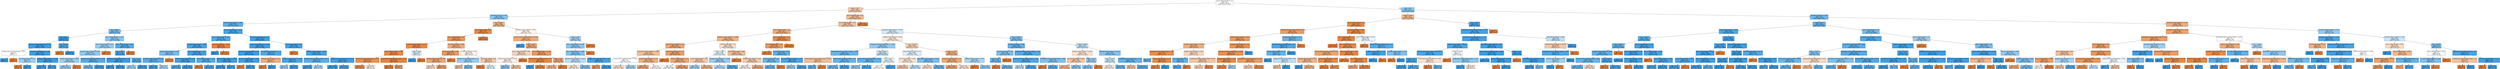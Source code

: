 digraph Tree {
node [shape=box, style="filled", color="black"] ;
0 [label="due_vs_submission_date <= 1.0\ngini = 0.5\nsamples = 294546\nvalue = [147273, 147273]", fillcolor="#e5813900"] ;
1 [label="weight <= 1.001\ngini = 0.464\nsamples = 180430\nvalue = [114285, 66145]", fillcolor="#e581396b"] ;
0 -> 1 [labeldistance=2.5, labelangle=45, headlabel="True"] ;
2 [label="assessment_type_TMA <= 0.007\ngini = 0.404\nsamples = 26073\nvalue = [7324, 18749]", fillcolor="#399de59b"] ;
1 -> 2 ;
3 [label="forumng_clicks_by_interval <= 4.998\ngini = 0.256\nsamples = 20077\nvalue = [3024, 17053]", fillcolor="#399de5d2"] ;
2 -> 3 ;
4 [label="date <= 89.069\ngini = 0.363\nsamples = 10435\nvalue = [2485, 7950]", fillcolor="#399de5af"] ;
3 -> 4 ;
5 [label="date <= 82.28\ngini = 0.026\nsamples = 1977\nvalue = [26, 1951]", fillcolor="#399de5fc"] ;
4 -> 5 ;
6 [label="glossary_clicks_by_interval_change <= -9.5\ngini = 0.012\nsamples = 1826\nvalue = [11, 1815]", fillcolor="#399de5fd"] ;
5 -> 6 ;
7 [label="subpage_clicks_by_interval_change <= -70.5\ngini = 0.5\nsamples = 2\nvalue = [1, 1]", fillcolor="#e5813900"] ;
6 -> 7 ;
8 [label="gini = 0.0\nsamples = 1\nvalue = [0, 1]", fillcolor="#399de5ff"] ;
7 -> 8 ;
9 [label="gini = 0.0\nsamples = 1\nvalue = [1, 0]", fillcolor="#e58139ff"] ;
7 -> 9 ;
10 [label="url_clicks_by_interval_change <= -20.0\ngini = 0.011\nsamples = 1824\nvalue = [10, 1814]", fillcolor="#399de5fe"] ;
6 -> 10 ;
11 [label="quiz_clicks_by_interval <= 19.5\ngini = 0.444\nsamples = 3\nvalue = [1, 2]", fillcolor="#399de57f"] ;
10 -> 11 ;
12 [label="gini = 0.0\nsamples = 1\nvalue = [1, 0]", fillcolor="#e58139ff"] ;
11 -> 12 ;
13 [label="gini = 0.0\nsamples = 2\nvalue = [0, 2]", fillcolor="#399de5ff"] ;
11 -> 13 ;
14 [label="homepage_clicks_by_interval <= 13.095\ngini = 0.01\nsamples = 1821\nvalue = [9, 1812]", fillcolor="#399de5fe"] ;
10 -> 14 ;
15 [label="gini = 0.005\nsamples = 1717\nvalue = [4, 1713]", fillcolor="#399de5fe"] ;
14 -> 15 ;
16 [label="gini = 0.092\nsamples = 104\nvalue = [5, 99]", fillcolor="#399de5f2"] ;
14 -> 16 ;
17 [label="date <= 88.929\ngini = 0.179\nsamples = 151\nvalue = [15, 136]", fillcolor="#399de5e3"] ;
5 -> 17 ;
18 [label="gini = 0.0\nsamples = 15\nvalue = [15, 0]", fillcolor="#e58139ff"] ;
17 -> 18 ;
19 [label="gini = 0.0\nsamples = 136\nvalue = [0, 136]", fillcolor="#399de5ff"] ;
17 -> 19 ;
20 [label="due_vs_submission_date <= -0.003\ngini = 0.412\nsamples = 8458\nvalue = [2459, 5999]", fillcolor="#399de596"] ;
4 -> 20 ;
21 [label="due_vs_submission_date <= -0.997\ngini = 0.433\nsamples = 7329\nvalue = [2328, 5001]", fillcolor="#399de588"] ;
20 -> 21 ;
22 [label="oucontent_clicks_by_interval <= 3.951\ngini = 0.423\nsamples = 7188\nvalue = [2187, 5001]", fillcolor="#399de58f"] ;
21 -> 22 ;
23 [label="forumng_clicks_by_interval <= 4.013\ngini = 0.441\nsamples = 6323\nvalue = [2080, 4243]", fillcolor="#399de582"] ;
22 -> 23 ;
24 [label="gini = 0.437\nsamples = 6262\nvalue = [2019, 4243]", fillcolor="#399de586"] ;
23 -> 24 ;
25 [label="gini = 0.0\nsamples = 61\nvalue = [61, 0]", fillcolor="#e58139ff"] ;
23 -> 25 ;
26 [label="homepage_clicks_by_interval_change <= 9.999\ngini = 0.217\nsamples = 865\nvalue = [107, 758]", fillcolor="#399de5db"] ;
22 -> 26 ;
27 [label="gini = 0.343\nsamples = 442\nvalue = [97, 345]", fillcolor="#399de5b7"] ;
26 -> 27 ;
28 [label="gini = 0.046\nsamples = 423\nvalue = [10, 413]", fillcolor="#399de5f9"] ;
26 -> 28 ;
29 [label="gini = 0.0\nsamples = 141\nvalue = [141, 0]", fillcolor="#e58139ff"] ;
21 -> 29 ;
30 [label="due_vs_submission_date <= 0.012\ngini = 0.205\nsamples = 1129\nvalue = [131, 998]", fillcolor="#399de5de"] ;
20 -> 30 ;
31 [label="date <= 228.0\ngini = 0.159\nsamples = 1093\nvalue = [95, 998]", fillcolor="#399de5e7"] ;
30 -> 31 ;
32 [label="homepage_clicks_by_interval_change <= -1.0\ngini = 0.01\nsamples = 410\nvalue = [2, 408]", fillcolor="#399de5fe"] ;
31 -> 32 ;
33 [label="gini = 0.0\nsamples = 29\nvalue = [0, 29]", fillcolor="#399de5ff"] ;
32 -> 33 ;
34 [label="gini = 0.01\nsamples = 381\nvalue = [2, 379]", fillcolor="#399de5fe"] ;
32 -> 34 ;
35 [label="date <= 232.5\ngini = 0.235\nsamples = 683\nvalue = [93, 590]", fillcolor="#399de5d7"] ;
31 -> 35 ;
36 [label="gini = 0.45\nsamples = 234\nvalue = [80, 154]", fillcolor="#399de57b"] ;
35 -> 36 ;
37 [label="gini = 0.056\nsamples = 449\nvalue = [13, 436]", fillcolor="#399de5f7"] ;
35 -> 37 ;
38 [label="gini = 0.0\nsamples = 36\nvalue = [36, 0]", fillcolor="#e58139ff"] ;
30 -> 38 ;
39 [label="due_vs_submission_date <= -2.004\ngini = 0.106\nsamples = 9642\nvalue = [539, 9103]", fillcolor="#399de5f0"] ;
3 -> 39 ;
40 [label="due_vs_submission_date <= -4.997\ngini = 0.186\nsamples = 3675\nvalue = [381, 3294]", fillcolor="#399de5e2"] ;
39 -> 40 ;
41 [label="forumng_clicks_by_interval <= 6.994\ngini = 0.108\nsamples = 3491\nvalue = [199, 3292]", fillcolor="#399de5f0"] ;
40 -> 41 ;
42 [label="forumng_clicks_by_interval <= 6.043\ngini = 0.358\nsamples = 227\nvalue = [53, 174]", fillcolor="#399de5b1"] ;
41 -> 42 ;
43 [label="url_clicks_by_interval_change <= 0.358\ngini = 0.233\nsamples = 201\nvalue = [27, 174]", fillcolor="#399de5d7"] ;
42 -> 43 ;
44 [label="gini = 0.03\nsamples = 130\nvalue = [2, 128]", fillcolor="#399de5fb"] ;
43 -> 44 ;
45 [label="gini = 0.456\nsamples = 71\nvalue = [25, 46]", fillcolor="#399de574"] ;
43 -> 45 ;
46 [label="gini = 0.0\nsamples = 26\nvalue = [26, 0]", fillcolor="#e58139ff"] ;
42 -> 46 ;
47 [label="due_vs_submission_date <= -5.979\ngini = 0.085\nsamples = 3264\nvalue = [146, 3118]", fillcolor="#399de5f3"] ;
41 -> 47 ;
48 [label="forumng_clicks_by_interval <= 12.936\ngini = 0.054\nsamples = 2633\nvalue = [73, 2560]", fillcolor="#399de5f8"] ;
47 -> 48 ;
49 [label="gini = 0.191\nsamples = 393\nvalue = [42, 351]", fillcolor="#399de5e0"] ;
48 -> 49 ;
50 [label="gini = 0.027\nsamples = 2240\nvalue = [31, 2209]", fillcolor="#399de5fb"] ;
48 -> 50 ;
51 [label="due_vs_submission_date <= -5.024\ngini = 0.205\nsamples = 631\nvalue = [73, 558]", fillcolor="#399de5de"] ;
47 -> 51 ;
52 [label="gini = 0.0\nsamples = 34\nvalue = [34, 0]", fillcolor="#e58139ff"] ;
51 -> 52 ;
53 [label="gini = 0.122\nsamples = 597\nvalue = [39, 558]", fillcolor="#399de5ed"] ;
51 -> 53 ;
54 [label="quiz_clicks_by_interval <= 11.005\ngini = 0.022\nsamples = 184\nvalue = [182, 2]", fillcolor="#e58139fc"] ;
40 -> 54 ;
55 [label="gini = 0.0\nsamples = 2\nvalue = [0, 2]", fillcolor="#399de5ff"] ;
54 -> 55 ;
56 [label="gini = 0.0\nsamples = 182\nvalue = [182, 0]", fillcolor="#e58139ff"] ;
54 -> 56 ;
57 [label="url_clicks_by_interval_change <= 1.0\ngini = 0.052\nsamples = 5967\nvalue = [158, 5809]", fillcolor="#399de5f8"] ;
39 -> 57 ;
58 [label="resource_clicks_by_interval <= 15.158\ngini = 0.016\nsamples = 3445\nvalue = [27, 3418]", fillcolor="#399de5fd"] ;
57 -> 58 ;
59 [label="url_clicks_by_interval_change <= 0.019\ngini = 0.011\nsamples = 3354\nvalue = [18, 3336]", fillcolor="#399de5fe"] ;
58 -> 59 ;
60 [label="resource_clicks_by_interval <= 12.028\ngini = 0.003\nsamples = 2572\nvalue = [4, 2568]", fillcolor="#399de5ff"] ;
59 -> 60 ;
61 [label="gini = 0.002\nsamples = 2545\nvalue = [3, 2542]", fillcolor="#399de5ff"] ;
60 -> 61 ;
62 [label="gini = 0.071\nsamples = 27\nvalue = [1, 26]", fillcolor="#399de5f5"] ;
60 -> 62 ;
63 [label="url_clicks_by_interval_change <= 0.991\ngini = 0.035\nsamples = 782\nvalue = [14, 768]", fillcolor="#399de5fa"] ;
59 -> 63 ;
64 [label="gini = 0.0\nsamples = 7\nvalue = [7, 0]", fillcolor="#e58139ff"] ;
63 -> 64 ;
65 [label="gini = 0.018\nsamples = 775\nvalue = [7, 768]", fillcolor="#399de5fd"] ;
63 -> 65 ;
66 [label="url_clicks_by_interval_change <= -11.5\ngini = 0.178\nsamples = 91\nvalue = [9, 82]", fillcolor="#399de5e3"] ;
58 -> 66 ;
67 [label="homepage_clicks_by_interval <= 71.5\ngini = 0.375\nsamples = 4\nvalue = [3, 1]", fillcolor="#e58139aa"] ;
66 -> 67 ;
68 [label="gini = 0.0\nsamples = 3\nvalue = [3, 0]", fillcolor="#e58139ff"] ;
67 -> 68 ;
69 [label="gini = 0.0\nsamples = 1\nvalue = [0, 1]", fillcolor="#399de5ff"] ;
67 -> 69 ;
70 [label="resource_clicks_by_interval <= 16.966\ngini = 0.128\nsamples = 87\nvalue = [6, 81]", fillcolor="#399de5ec"] ;
66 -> 70 ;
71 [label="gini = 0.43\nsamples = 16\nvalue = [5, 11]", fillcolor="#399de58b"] ;
70 -> 71 ;
72 [label="gini = 0.028\nsamples = 71\nvalue = [1, 70]", fillcolor="#399de5fb"] ;
70 -> 72 ;
73 [label="url_clicks_by_interval <= 1.993\ngini = 0.098\nsamples = 2522\nvalue = [131, 2391]", fillcolor="#399de5f1"] ;
57 -> 73 ;
74 [label="gini = 0.0\nsamples = 19\nvalue = [19, 0]", fillcolor="#e58139ff"] ;
73 -> 74 ;
75 [label="forumng_clicks_by_interval <= 13.649\ngini = 0.085\nsamples = 2503\nvalue = [112, 2391]", fillcolor="#399de5f3"] ;
73 -> 75 ;
76 [label="homepage_clicks_by_interval_change <= 32.011\ngini = 0.24\nsamples = 487\nvalue = [68, 419]", fillcolor="#399de5d6"] ;
75 -> 76 ;
77 [label="gini = 0.088\nsamples = 345\nvalue = [16, 329]", fillcolor="#399de5f3"] ;
76 -> 77 ;
78 [label="gini = 0.464\nsamples = 142\nvalue = [52, 90]", fillcolor="#399de56c"] ;
76 -> 78 ;
79 [label="forumng_clicks_by_interval_change <= 221.5\ngini = 0.043\nsamples = 2016\nvalue = [44, 1972]", fillcolor="#399de5f9"] ;
75 -> 79 ;
80 [label="gini = 0.017\nsamples = 1624\nvalue = [14, 1610]", fillcolor="#399de5fd"] ;
79 -> 80 ;
81 [label="gini = 0.141\nsamples = 392\nvalue = [30, 362]", fillcolor="#399de5ea"] ;
79 -> 81 ;
82 [label="date <= 60.893\ngini = 0.406\nsamples = 5996\nvalue = [4300, 1696]", fillcolor="#e581399a"] ;
2 -> 82 ;
83 [label="due_vs_submission_date <= 0.0\ngini = 0.109\nsamples = 2794\nvalue = [2633, 161]", fillcolor="#e58139ef"] ;
82 -> 83 ;
84 [label="due_vs_submission_date <= -0.0\ngini = 0.224\nsamples = 1254\nvalue = [1093, 161]", fillcolor="#e58139d9"] ;
83 -> 84 ;
85 [label="oucontent_clicks_by_interval <= 79.752\ngini = 0.118\nsamples = 811\nvalue = [760, 51]", fillcolor="#e58139ee"] ;
84 -> 85 ;
86 [label="due_vs_submission_date <= -2.986\ngini = 0.108\nsamples = 802\nvalue = [756, 46]", fillcolor="#e58139ef"] ;
85 -> 86 ;
87 [label="forumng_clicks_by_interval_change <= 2.977\ngini = 0.202\nsamples = 359\nvalue = [318, 41]", fillcolor="#e58139de"] ;
86 -> 87 ;
88 [label="gini = 0.147\nsamples = 326\nvalue = [300, 26]", fillcolor="#e58139e9"] ;
87 -> 88 ;
89 [label="gini = 0.496\nsamples = 33\nvalue = [18, 15]", fillcolor="#e581392a"] ;
87 -> 89 ;
90 [label="oucollaborate_clicks_by_interval_change <= 1.971\ngini = 0.022\nsamples = 443\nvalue = [438, 5]", fillcolor="#e58139fc"] ;
86 -> 90 ;
91 [label="gini = 0.018\nsamples = 437\nvalue = [433, 4]", fillcolor="#e58139fd"] ;
90 -> 91 ;
92 [label="gini = 0.278\nsamples = 6\nvalue = [5, 1]", fillcolor="#e58139cc"] ;
90 -> 92 ;
93 [label="weight <= 0.084\ngini = 0.494\nsamples = 9\nvalue = [4, 5]", fillcolor="#399de533"] ;
85 -> 93 ;
94 [label="gini = 0.0\nsamples = 5\nvalue = [0, 5]", fillcolor="#399de5ff"] ;
93 -> 94 ;
95 [label="gini = 0.0\nsamples = 4\nvalue = [4, 0]", fillcolor="#e58139ff"] ;
93 -> 95 ;
96 [label="url_clicks_by_interval <= 0.999\ngini = 0.373\nsamples = 443\nvalue = [333, 110]", fillcolor="#e58139ab"] ;
84 -> 96 ;
97 [label="url_clicks_by_interval <= 0.008\ngini = 0.277\nsamples = 325\nvalue = [271, 54]", fillcolor="#e58139cc"] ;
96 -> 97 ;
98 [label="resource_clicks_by_interval <= 1.02\ngini = 0.337\nsamples = 252\nvalue = [198, 54]", fillcolor="#e58139b9"] ;
97 -> 98 ;
99 [label="gini = 0.486\nsamples = 36\nvalue = [21, 15]", fillcolor="#e5813949"] ;
98 -> 99 ;
100 [label="gini = 0.296\nsamples = 216\nvalue = [177, 39]", fillcolor="#e58139c7"] ;
98 -> 100 ;
101 [label="gini = 0.0\nsamples = 73\nvalue = [73, 0]", fillcolor="#e58139ff"] ;
97 -> 101 ;
102 [label="url_clicks_by_interval <= 1.012\ngini = 0.499\nsamples = 118\nvalue = [62, 56]", fillcolor="#e5813919"] ;
96 -> 102 ;
103 [label="subpage_clicks_by_interval_change <= 2.5\ngini = 0.434\nsamples = 44\nvalue = [14, 30]", fillcolor="#399de588"] ;
102 -> 103 ;
104 [label="gini = 0.444\nsamples = 9\nvalue = [6, 3]", fillcolor="#e581397f"] ;
103 -> 104 ;
105 [label="gini = 0.353\nsamples = 35\nvalue = [8, 27]", fillcolor="#399de5b3"] ;
103 -> 105 ;
106 [label="url_clicks_by_interval <= 2.0\ngini = 0.456\nsamples = 74\nvalue = [48, 26]", fillcolor="#e5813975"] ;
102 -> 106 ;
107 [label="gini = 0.0\nsamples = 26\nvalue = [26, 0]", fillcolor="#e58139ff"] ;
106 -> 107 ;
108 [label="gini = 0.497\nsamples = 48\nvalue = [22, 26]", fillcolor="#399de527"] ;
106 -> 108 ;
109 [label="gini = 0.0\nsamples = 1540\nvalue = [1540, 0]", fillcolor="#e58139ff"] ;
83 -> 109 ;
110 [label="oucontent_clicks_by_interval <= 4.967\ngini = 0.499\nsamples = 3202\nvalue = [1667, 1535]", fillcolor="#e5813914"] ;
82 -> 110 ;
111 [label="resource_clicks_by_interval_change <= -10.739\ngini = 0.37\nsamples = 1357\nvalue = [1024, 333]", fillcolor="#e58139ac"] ;
110 -> 111 ;
112 [label="gini = 0.0\nsamples = 32\nvalue = [0, 32]", fillcolor="#399de5ff"] ;
111 -> 112 ;
113 [label="date <= 117.081\ngini = 0.351\nsamples = 1325\nvalue = [1024, 301]", fillcolor="#e58139b4"] ;
111 -> 113 ;
114 [label="due_vs_submission_date <= 0.009\ngini = 0.477\nsamples = 389\nvalue = [236, 153]", fillcolor="#e581395a"] ;
113 -> 114 ;
115 [label="subpage_clicks_by_interval <= 0.004\ngini = 0.498\nsamples = 326\nvalue = [173, 153]", fillcolor="#e581391d"] ;
114 -> 115 ;
116 [label="gini = 0.392\nsamples = 112\nvalue = [30, 82]", fillcolor="#399de5a2"] ;
115 -> 116 ;
117 [label="gini = 0.443\nsamples = 214\nvalue = [143, 71]", fillcolor="#e5813980"] ;
115 -> 117 ;
118 [label="gini = 0.0\nsamples = 63\nvalue = [63, 0]", fillcolor="#e58139ff"] ;
114 -> 118 ;
119 [label="due_vs_submission_date <= -22.025\ngini = 0.266\nsamples = 936\nvalue = [788, 148]", fillcolor="#e58139cf"] ;
113 -> 119 ;
120 [label="forumng_clicks_by_interval_change <= -39.5\ngini = 0.074\nsamples = 336\nvalue = [323, 13]", fillcolor="#e58139f5"] ;
119 -> 120 ;
121 [label="gini = 0.0\nsamples = 2\nvalue = [0, 2]", fillcolor="#399de5ff"] ;
120 -> 121 ;
122 [label="gini = 0.064\nsamples = 334\nvalue = [323, 11]", fillcolor="#e58139f6"] ;
120 -> 122 ;
123 [label="weight <= 0.001\ngini = 0.349\nsamples = 600\nvalue = [465, 135]", fillcolor="#e58139b5"] ;
119 -> 123 ;
124 [label="gini = 0.416\nsamples = 458\nvalue = [323, 135]", fillcolor="#e5813994"] ;
123 -> 124 ;
125 [label="gini = 0.0\nsamples = 142\nvalue = [142, 0]", fillcolor="#e58139ff"] ;
123 -> 125 ;
126 [label="weight <= 0.009\ngini = 0.454\nsamples = 1845\nvalue = [643, 1202]", fillcolor="#399de577"] ;
110 -> 126 ;
127 [label="due_vs_submission_date <= 0.009\ngini = 0.41\nsamples = 1687\nvalue = [485, 1202]", fillcolor="#399de598"] ;
126 -> 127 ;
128 [label="due_vs_submission_date <= -0.006\ngini = 0.387\nsamples = 1630\nvalue = [428, 1202]", fillcolor="#399de5a4"] ;
127 -> 128 ;
129 [label="oucontent_clicks_by_interval <= 23.915\ngini = 0.476\nsamples = 1019\nvalue = [399, 620]", fillcolor="#399de55b"] ;
128 -> 129 ;
130 [label="gini = 0.494\nsamples = 455\nvalue = [253, 202]", fillcolor="#e5813933"] ;
129 -> 130 ;
131 [label="gini = 0.384\nsamples = 564\nvalue = [146, 418]", fillcolor="#399de5a6"] ;
129 -> 131 ;
132 [label="subpage_clicks_by_interval_change <= -29.5\ngini = 0.09\nsamples = 611\nvalue = [29, 582]", fillcolor="#399de5f2"] ;
128 -> 132 ;
133 [label="gini = 0.26\nsamples = 13\nvalue = [11, 2]", fillcolor="#e58139d1"] ;
132 -> 133 ;
134 [label="gini = 0.058\nsamples = 598\nvalue = [18, 580]", fillcolor="#399de5f7"] ;
132 -> 134 ;
135 [label="gini = 0.0\nsamples = 57\nvalue = [57, 0]", fillcolor="#e58139ff"] ;
127 -> 135 ;
136 [label="gini = 0.0\nsamples = 158\nvalue = [158, 0]", fillcolor="#e58139ff"] ;
126 -> 136 ;
137 [label="due_vs_submission_date <= 0.0\ngini = 0.426\nsamples = 154357\nvalue = [106961, 47396]", fillcolor="#e581398e"] ;
1 -> 137 ;
138 [label="due_vs_submission_date <= -0.0\ngini = 0.448\nsamples = 140219\nvalue = [92823, 47396]", fillcolor="#e581397d"] ;
137 -> 138 ;
139 [label="due_vs_submission_date <= -2.0\ngini = 0.37\nsamples = 99708\nvalue = [75282, 24426]", fillcolor="#e58139ac"] ;
138 -> 139 ;
140 [label="homepage_clicks_by_interval <= 27.999\ngini = 0.405\nsamples = 81598\nvalue = [58549, 23049]", fillcolor="#e581399b"] ;
139 -> 140 ;
141 [label="resource_clicks_by_interval <= 0.0\ngini = 0.354\nsamples = 59112\nvalue = [45547, 13565]", fillcolor="#e58139b3"] ;
140 -> 141 ;
142 [label="quiz_clicks_by_interval_change <= -11.987\ngini = 0.44\nsamples = 18556\nvalue = [12484, 6072]", fillcolor="#e5813983"] ;
141 -> 142 ;
143 [label="resource_clicks_by_interval_change <= -0.005\ngini = 0.5\nsamples = 4471\nvalue = [2222, 2249]", fillcolor="#399de503"] ;
142 -> 143 ;
144 [label="gini = 0.492\nsamples = 3080\nvalue = [1732, 1348]", fillcolor="#e5813939"] ;
143 -> 144 ;
145 [label="gini = 0.456\nsamples = 1391\nvalue = [490, 901]", fillcolor="#399de574"] ;
143 -> 145 ;
146 [label="homepage_clicks_by_interval <= 9.0\ngini = 0.396\nsamples = 14085\nvalue = [10262, 3823]", fillcolor="#e58139a0"] ;
142 -> 146 ;
147 [label="gini = 0.335\nsamples = 11144\nvalue = [8769, 2375]", fillcolor="#e58139ba"] ;
146 -> 147 ;
148 [label="gini = 0.5\nsamples = 2941\nvalue = [1493, 1448]", fillcolor="#e5813908"] ;
146 -> 148 ;
149 [label="resource_clicks_by_interval <= 1.0\ngini = 0.301\nsamples = 40556\nvalue = [33063, 7493]", fillcolor="#e58139c5"] ;
141 -> 149 ;
150 [label="gini = 0.0\nsamples = 7721\nvalue = [7721, 0]", fillcolor="#e58139ff"] ;
149 -> 150 ;
151 [label="resource_clicks_by_interval <= 1.0\ngini = 0.352\nsamples = 32835\nvalue = [25342, 7493]", fillcolor="#e58139b4"] ;
149 -> 151 ;
152 [label="gini = 0.5\nsamples = 3304\nvalue = [1609, 1695]", fillcolor="#399de50d"] ;
151 -> 152 ;
153 [label="gini = 0.316\nsamples = 29531\nvalue = [23733, 5798]", fillcolor="#e58139c1"] ;
151 -> 153 ;
154 [label="assessment_type_TMA <= 0.0\ngini = 0.488\nsamples = 22486\nvalue = [13002, 9484]", fillcolor="#e5813945"] ;
140 -> 154 ;
155 [label="weight <= 2.995\ngini = 0.498\nsamples = 10931\nvalue = [5085, 5846]", fillcolor="#399de521"] ;
154 -> 155 ;
156 [label="due_vs_submission_date <= -3.0\ngini = 0.46\nsamples = 4941\nvalue = [3169, 1772]", fillcolor="#e5813970"] ;
155 -> 156 ;
157 [label="gini = 0.45\nsamples = 1038\nvalue = [355, 683]", fillcolor="#399de57a"] ;
156 -> 157 ;
158 [label="gini = 0.402\nsamples = 3903\nvalue = [2814, 1089]", fillcolor="#e581399c"] ;
156 -> 158 ;
159 [label="homepage_clicks_by_interval <= 75.945\ngini = 0.435\nsamples = 5990\nvalue = [1916, 4074]", fillcolor="#399de587"] ;
155 -> 159 ;
160 [label="gini = 0.47\nsamples = 4735\nvalue = [1785, 2950]", fillcolor="#399de565"] ;
159 -> 160 ;
161 [label="gini = 0.187\nsamples = 1255\nvalue = [131, 1124]", fillcolor="#399de5e1"] ;
159 -> 161 ;
162 [label="assessment_type_TMA <= 0.999\ngini = 0.431\nsamples = 11555\nvalue = [7917, 3638]", fillcolor="#e581398a"] ;
154 -> 162 ;
163 [label="gini = 0.0\nsamples = 1621\nvalue = [1621, 0]", fillcolor="#e58139ff"] ;
162 -> 163 ;
164 [label="ouwiki_clicks_by_interval <= 0.002\ngini = 0.464\nsamples = 9934\nvalue = [6296, 3638]", fillcolor="#e581396c"] ;
162 -> 164 ;
165 [label="gini = 0.497\nsamples = 5484\nvalue = [2940, 2544]", fillcolor="#e5813922"] ;
164 -> 165 ;
166 [label="gini = 0.371\nsamples = 4450\nvalue = [3356, 1094]", fillcolor="#e58139ac"] ;
164 -> 166 ;
167 [label="due_vs_submission_date <= -1.0\ngini = 0.141\nsamples = 18110\nvalue = [16733, 1377]", fillcolor="#e58139ea"] ;
139 -> 167 ;
168 [label="due_vs_submission_date <= -1.0\ngini = 0.268\nsamples = 8642\nvalue = [7265, 1377]", fillcolor="#e58139cf"] ;
167 -> 168 ;
169 [label="gini = 0.0\nsamples = 7012\nvalue = [7012, 0]", fillcolor="#e58139ff"] ;
168 -> 169 ;
170 [label="url_clicks_by_interval <= 1.839\ngini = 0.262\nsamples = 1630\nvalue = [253, 1377]", fillcolor="#399de5d0"] ;
168 -> 170 ;
171 [label="url_clicks_by_interval <= 1.012\ngini = 0.322\nsamples = 1065\nvalue = [215, 850]", fillcolor="#399de5be"] ;
170 -> 171 ;
172 [label="gini = 0.305\nsamples = 1046\nvalue = [196, 850]", fillcolor="#399de5c4"] ;
171 -> 172 ;
173 [label="gini = 0.0\nsamples = 19\nvalue = [19, 0]", fillcolor="#e58139ff"] ;
171 -> 173 ;
174 [label="quiz_clicks_by_interval_change <= -141.0\ngini = 0.125\nsamples = 565\nvalue = [38, 527]", fillcolor="#399de5ed"] ;
170 -> 174 ;
175 [label="gini = 0.422\nsamples = 33\nvalue = [10, 23]", fillcolor="#399de590"] ;
174 -> 175 ;
176 [label="gini = 0.1\nsamples = 532\nvalue = [28, 504]", fillcolor="#399de5f1"] ;
174 -> 176 ;
177 [label="gini = 0.0\nsamples = 9468\nvalue = [9468, 0]", fillcolor="#e58139ff"] ;
167 -> 177 ;
178 [label="homepage_clicks_by_interval <= 24.991\ngini = 0.491\nsamples = 40511\nvalue = [17541, 22970]", fillcolor="#399de53c"] ;
138 -> 178 ;
179 [label="subpage_clicks_by_interval <= 0.001\ngini = 0.496\nsamples = 25015\nvalue = [13650, 11365]", fillcolor="#e581392b"] ;
178 -> 179 ;
180 [label="homepage_clicks_by_interval_change <= -16.955\ngini = 0.43\nsamples = 5989\nvalue = [1876, 4113]", fillcolor="#399de58b"] ;
179 -> 180 ;
181 [label="sharedsubpage_clicks_by_interval_change <= -0.002\ngini = 0.3\nsamples = 2394\nvalue = [440, 1954]", fillcolor="#399de5c6"] ;
180 -> 181 ;
182 [label="sharedsubpage_clicks_by_interval_change <= -0.993\ngini = 0.431\nsamples = 35\nvalue = [24, 11]", fillcolor="#e581398a"] ;
181 -> 182 ;
183 [label="gini = 0.26\nsamples = 13\nvalue = [2, 11]", fillcolor="#399de5d1"] ;
182 -> 183 ;
184 [label="gini = 0.0\nsamples = 22\nvalue = [22, 0]", fillcolor="#e58139ff"] ;
182 -> 184 ;
185 [label="resource_clicks_by_interval_change <= -0.0\ngini = 0.29\nsamples = 2359\nvalue = [416, 1943]", fillcolor="#399de5c8"] ;
181 -> 185 ;
186 [label="gini = 0.327\nsamples = 1850\nvalue = [381, 1469]", fillcolor="#399de5bd"] ;
185 -> 186 ;
187 [label="gini = 0.128\nsamples = 509\nvalue = [35, 474]", fillcolor="#399de5ec"] ;
185 -> 187 ;
188 [label="date <= 89.168\ngini = 0.48\nsamples = 3595\nvalue = [1436, 2159]", fillcolor="#399de555"] ;
180 -> 188 ;
189 [label="resource_clicks_by_interval_change <= -0.017\ngini = 0.279\nsamples = 787\nvalue = [132, 655]", fillcolor="#399de5cc"] ;
188 -> 189 ;
190 [label="gini = 0.423\nsamples = 277\nvalue = [84, 193]", fillcolor="#399de590"] ;
189 -> 190 ;
191 [label="gini = 0.171\nsamples = 510\nvalue = [48, 462]", fillcolor="#399de5e5"] ;
189 -> 191 ;
192 [label="date <= 200.577\ngini = 0.497\nsamples = 2808\nvalue = [1304, 1504]", fillcolor="#399de522"] ;
188 -> 192 ;
193 [label="gini = 0.5\nsamples = 2571\nvalue = [1288, 1283]", fillcolor="#e5813901"] ;
192 -> 193 ;
194 [label="gini = 0.126\nsamples = 237\nvalue = [16, 221]", fillcolor="#399de5ed"] ;
192 -> 194 ;
195 [label="date <= 102.008\ngini = 0.472\nsamples = 19026\nvalue = [11774, 7252]", fillcolor="#e5813962"] ;
179 -> 195 ;
196 [label="forumng_clicks_by_interval <= 8.0\ngini = 0.496\nsamples = 7985\nvalue = [3631, 4354]", fillcolor="#399de52a"] ;
195 -> 196 ;
197 [label="url_clicks_by_interval <= 0.999\ngini = 0.491\nsamples = 5196\nvalue = [2937, 2259]", fillcolor="#e581393b"] ;
196 -> 197 ;
198 [label="gini = 0.447\nsamples = 3335\nvalue = [2209, 1126]", fillcolor="#e581397d"] ;
197 -> 198 ;
199 [label="gini = 0.476\nsamples = 1861\nvalue = [728, 1133]", fillcolor="#399de55b"] ;
197 -> 199 ;
200 [label="page_clicks_by_interval_change <= -0.015\ngini = 0.374\nsamples = 2789\nvalue = [694, 2095]", fillcolor="#399de5ab"] ;
196 -> 200 ;
201 [label="gini = 0.488\nsamples = 423\nvalue = [244, 179]", fillcolor="#e5813944"] ;
200 -> 201 ;
202 [label="gini = 0.308\nsamples = 2366\nvalue = [450, 1916]", fillcolor="#399de5c3"] ;
200 -> 202 ;
203 [label="weight <= 27.998\ngini = 0.387\nsamples = 11041\nvalue = [8143, 2898]", fillcolor="#e58139a4"] ;
195 -> 203 ;
204 [label="url_clicks_by_interval_change <= 1.0\ngini = 0.364\nsamples = 10406\nvalue = [7915, 2491]", fillcolor="#e58139af"] ;
203 -> 204 ;
205 [label="gini = 0.325\nsamples = 8857\nvalue = [7050, 1807]", fillcolor="#e58139be"] ;
204 -> 205 ;
206 [label="gini = 0.493\nsamples = 1549\nvalue = [865, 684]", fillcolor="#e5813935"] ;
204 -> 206 ;
207 [label="subpage_clicks_by_interval <= 0.974\ngini = 0.46\nsamples = 635\nvalue = [228, 407]", fillcolor="#399de570"] ;
203 -> 207 ;
208 [label="gini = 0.0\nsamples = 51\nvalue = [51, 0]", fillcolor="#e58139ff"] ;
207 -> 208 ;
209 [label="gini = 0.422\nsamples = 584\nvalue = [177, 407]", fillcolor="#399de590"] ;
207 -> 209 ;
210 [label="date <= 131.013\ngini = 0.376\nsamples = 15496\nvalue = [3891, 11605]", fillcolor="#399de5aa"] ;
178 -> 210 ;
211 [label="url_clicks_by_interval <= 1.996\ngini = 0.282\nsamples = 9979\nvalue = [1693, 8286]", fillcolor="#399de5cb"] ;
210 -> 211 ;
212 [label="url_clicks_by_interval <= 1.002\ngini = 0.386\nsamples = 3929\nvalue = [1027, 2902]", fillcolor="#399de5a5"] ;
211 -> 212 ;
213 [label="weight <= 4.991\ngini = 0.328\nsamples = 3660\nvalue = [758, 2902]", fillcolor="#399de5bc"] ;
212 -> 213 ;
214 [label="gini = 0.0\nsamples = 42\nvalue = [42, 0]", fillcolor="#e58139ff"] ;
213 -> 214 ;
215 [label="gini = 0.317\nsamples = 3618\nvalue = [716, 2902]", fillcolor="#399de5c0"] ;
213 -> 215 ;
216 [label="gini = 0.0\nsamples = 269\nvalue = [269, 0]", fillcolor="#e58139ff"] ;
212 -> 216 ;
217 [label="externalquiz_clicks_by_interval_change <= 0.011\ngini = 0.196\nsamples = 6050\nvalue = [666, 5384]", fillcolor="#399de5df"] ;
211 -> 217 ;
218 [label="htmlactivity_clicks_by_interval_change <= -0.044\ngini = 0.167\nsamples = 5418\nvalue = [498, 4920]", fillcolor="#399de5e5"] ;
217 -> 218 ;
219 [label="gini = 0.475\nsamples = 108\nvalue = [42, 66]", fillcolor="#399de55d"] ;
218 -> 219 ;
220 [label="gini = 0.157\nsamples = 5310\nvalue = [456, 4854]", fillcolor="#399de5e7"] ;
218 -> 220 ;
221 [label="externalquiz_clicks_by_interval_change <= 0.998\ngini = 0.39\nsamples = 632\nvalue = [168, 464]", fillcolor="#399de5a3"] ;
217 -> 221 ;
222 [label="gini = 0.0\nsamples = 86\nvalue = [86, 0]", fillcolor="#e58139ff"] ;
221 -> 222 ;
223 [label="gini = 0.255\nsamples = 546\nvalue = [82, 464]", fillcolor="#399de5d2"] ;
221 -> 223 ;
224 [label="weight <= 24.998\ngini = 0.479\nsamples = 5517\nvalue = [2198, 3319]", fillcolor="#399de556"] ;
210 -> 224 ;
225 [label="forumng_clicks_by_interval <= 54.984\ngini = 0.491\nsamples = 2393\nvalue = [1354, 1039]", fillcolor="#e581393b"] ;
224 -> 225 ;
226 [label="quiz_clicks_by_interval <= 5.934\ngini = 0.456\nsamples = 1791\nvalue = [1162, 629]", fillcolor="#e5813975"] ;
225 -> 226 ;
227 [label="gini = 0.417\nsamples = 1555\nvalue = [1095, 460]", fillcolor="#e5813994"] ;
226 -> 227 ;
228 [label="gini = 0.407\nsamples = 236\nvalue = [67, 169]", fillcolor="#399de59a"] ;
226 -> 228 ;
229 [label="weight <= 22.031\ngini = 0.434\nsamples = 602\nvalue = [192, 410]", fillcolor="#399de588"] ;
225 -> 229 ;
230 [label="gini = 0.391\nsamples = 559\nvalue = [149, 410]", fillcolor="#399de5a2"] ;
229 -> 230 ;
231 [label="gini = 0.0\nsamples = 43\nvalue = [43, 0]", fillcolor="#e58139ff"] ;
229 -> 231 ;
232 [label="homepage_clicks_by_interval <= 42.977\ngini = 0.394\nsamples = 3124\nvalue = [844, 2280]", fillcolor="#399de5a1"] ;
224 -> 232 ;
233 [label="weight <= 27.982\ngini = 0.486\nsamples = 1268\nvalue = [529, 739]", fillcolor="#399de548"] ;
232 -> 233 ;
234 [label="gini = 0.497\nsamples = 831\nvalue = [450, 381]", fillcolor="#e5813927"] ;
233 -> 234 ;
235 [label="gini = 0.296\nsamples = 437\nvalue = [79, 358]", fillcolor="#399de5c7"] ;
233 -> 235 ;
236 [label="dualpane_clicks_by_interval_change <= -0.01\ngini = 0.282\nsamples = 1856\nvalue = [315, 1541]", fillcolor="#399de5cb"] ;
232 -> 236 ;
237 [label="gini = 0.441\nsamples = 143\nvalue = [96, 47]", fillcolor="#e5813982"] ;
236 -> 237 ;
238 [label="gini = 0.223\nsamples = 1713\nvalue = [219, 1494]", fillcolor="#399de5da"] ;
236 -> 238 ;
239 [label="gini = 0.0\nsamples = 14138\nvalue = [14138, 0]", fillcolor="#e58139ff"] ;
137 -> 239 ;
240 [label="date <= 20.0\ngini = 0.411\nsamples = 114116\nvalue = [32988, 81128]", fillcolor="#399de597"] ;
0 -> 240 [labeldistance=2.5, labelangle=-45, headlabel="False"] ;
241 [label="weight <= 4.999\ngini = 0.42\nsamples = 18590\nvalue = [13023, 5567]", fillcolor="#e5813992"] ;
240 -> 241 ;
242 [label="due_vs_submission_date <= 1.0\ngini = 0.113\nsamples = 13477\nvalue = [12666, 811]", fillcolor="#e58139ef"] ;
241 -> 242 ;
243 [label="oucontent_clicks_by_interval_change <= 84.0\ngini = 0.294\nsamples = 1052\nvalue = [864, 188]", fillcolor="#e58139c8"] ;
242 -> 243 ;
244 [label="forumng_clicks_by_interval <= 0.001\ngini = 0.271\nsamples = 1025\nvalue = [859, 166]", fillcolor="#e58139ce"] ;
243 -> 244 ;
245 [label="oucontent_clicks_by_interval <= 0.983\ngini = 0.383\nsamples = 341\nvalue = [253, 88]", fillcolor="#e58139a6"] ;
244 -> 245 ;
246 [label="homepage_clicks_by_interval_change <= 0.02\ngini = 0.165\nsamples = 154\nvalue = [140, 14]", fillcolor="#e58139e6"] ;
245 -> 246 ;
247 [label="gini = 0.278\nsamples = 6\nvalue = [1, 5]", fillcolor="#399de5cc"] ;
246 -> 247 ;
248 [label="resource_clicks_by_interval <= 5.5\ngini = 0.114\nsamples = 148\nvalue = [139, 9]", fillcolor="#e58139ee"] ;
246 -> 248 ;
249 [label="gini = 0.103\nsamples = 147\nvalue = [139, 8]", fillcolor="#e58139f0"] ;
248 -> 249 ;
250 [label="gini = 0.0\nsamples = 1\nvalue = [0, 1]", fillcolor="#399de5ff"] ;
248 -> 250 ;
251 [label="subpage_clicks_by_interval <= 1.064\ngini = 0.478\nsamples = 187\nvalue = [113, 74]", fillcolor="#e5813958"] ;
245 -> 251 ;
252 [label="url_clicks_by_interval <= 2.0\ngini = 0.278\nsamples = 18\nvalue = [3, 15]", fillcolor="#399de5cc"] ;
251 -> 252 ;
253 [label="gini = 0.208\nsamples = 17\nvalue = [2, 15]", fillcolor="#399de5dd"] ;
252 -> 253 ;
254 [label="gini = 0.0\nsamples = 1\nvalue = [1, 0]", fillcolor="#e58139ff"] ;
252 -> 254 ;
255 [label="oucollaborate_clicks_by_interval_change <= 0.052\ngini = 0.454\nsamples = 169\nvalue = [110, 59]", fillcolor="#e5813976"] ;
251 -> 255 ;
256 [label="gini = 0.481\nsamples = 142\nvalue = [85, 57]", fillcolor="#e5813954"] ;
255 -> 256 ;
257 [label="gini = 0.137\nsamples = 27\nvalue = [25, 2]", fillcolor="#e58139eb"] ;
255 -> 257 ;
258 [label="homepage_clicks_by_interval <= 75.0\ngini = 0.202\nsamples = 684\nvalue = [606, 78]", fillcolor="#e58139de"] ;
244 -> 258 ;
259 [label="oucontent_clicks_by_interval_change <= 26.967\ngini = 0.194\nsamples = 680\nvalue = [606, 74]", fillcolor="#e58139e0"] ;
258 -> 259 ;
260 [label="subpage_clicks_by_interval <= 14.0\ngini = 0.122\nsamples = 384\nvalue = [359, 25]", fillcolor="#e58139ed"] ;
259 -> 260 ;
261 [label="gini = 0.113\nsamples = 381\nvalue = [358, 23]", fillcolor="#e58139ef"] ;
260 -> 261 ;
262 [label="gini = 0.444\nsamples = 3\nvalue = [1, 2]", fillcolor="#399de57f"] ;
260 -> 262 ;
263 [label="homepage_clicks_by_interval_change <= 24.001\ngini = 0.276\nsamples = 296\nvalue = [247, 49]", fillcolor="#e58139cc"] ;
259 -> 263 ;
264 [label="gini = 0.476\nsamples = 64\nvalue = [39, 25]", fillcolor="#e581395c"] ;
263 -> 264 ;
265 [label="gini = 0.185\nsamples = 232\nvalue = [208, 24]", fillcolor="#e58139e2"] ;
263 -> 265 ;
266 [label="gini = 0.0\nsamples = 4\nvalue = [0, 4]", fillcolor="#399de5ff"] ;
258 -> 266 ;
267 [label="forumng_clicks_by_interval <= 55.37\ngini = 0.302\nsamples = 27\nvalue = [5, 22]", fillcolor="#399de5c5"] ;
243 -> 267 ;
268 [label="homepage_clicks_by_interval_change <= 44.5\ngini = 0.153\nsamples = 24\nvalue = [2, 22]", fillcolor="#399de5e8"] ;
267 -> 268 ;
269 [label="subpage_clicks_by_interval <= 10.5\ngini = 0.278\nsamples = 12\nvalue = [2, 10]", fillcolor="#399de5cc"] ;
268 -> 269 ;
270 [label="gini = 0.0\nsamples = 7\nvalue = [0, 7]", fillcolor="#399de5ff"] ;
269 -> 270 ;
271 [label="subpage_clicks_by_interval_change <= 23.0\ngini = 0.48\nsamples = 5\nvalue = [2, 3]", fillcolor="#399de555"] ;
269 -> 271 ;
272 [label="gini = 0.444\nsamples = 3\nvalue = [2, 1]", fillcolor="#e581397f"] ;
271 -> 272 ;
273 [label="gini = 0.0\nsamples = 2\nvalue = [0, 2]", fillcolor="#399de5ff"] ;
271 -> 273 ;
274 [label="gini = 0.0\nsamples = 12\nvalue = [0, 12]", fillcolor="#399de5ff"] ;
268 -> 274 ;
275 [label="gini = 0.0\nsamples = 3\nvalue = [3, 0]", fillcolor="#e58139ff"] ;
267 -> 275 ;
276 [label="assessment_type_CMA <= 0.997\ngini = 0.095\nsamples = 12425\nvalue = [11802, 623]", fillcolor="#e58139f2"] ;
242 -> 276 ;
277 [label="due_vs_submission_date <= 2.0\ngini = 0.091\nsamples = 12363\nvalue = [11773, 590]", fillcolor="#e58139f2"] ;
276 -> 277 ;
278 [label="gini = 0.0\nsamples = 2308\nvalue = [2308, 0]", fillcolor="#e58139ff"] ;
277 -> 278 ;
279 [label="due_vs_submission_date <= 2.0\ngini = 0.11\nsamples = 10055\nvalue = [9465, 590]", fillcolor="#e58139ef"] ;
277 -> 279 ;
280 [label="glossary_clicks_by_interval_change <= 0.005\ngini = 0.335\nsamples = 653\nvalue = [514, 139]", fillcolor="#e58139ba"] ;
279 -> 280 ;
281 [label="homepage_clicks_by_interval <= 0.5\ngini = 0.406\nsamples = 442\nvalue = [317, 125]", fillcolor="#e581399a"] ;
280 -> 281 ;
282 [label="gini = 0.0\nsamples = 6\nvalue = [0, 6]", fillcolor="#399de5ff"] ;
281 -> 282 ;
283 [label="gini = 0.397\nsamples = 436\nvalue = [317, 119]", fillcolor="#e581399f"] ;
281 -> 283 ;
284 [label="glossary_clicks_by_interval <= 0.997\ngini = 0.124\nsamples = 211\nvalue = [197, 14]", fillcolor="#e58139ed"] ;
280 -> 284 ;
285 [label="gini = 0.0\nsamples = 110\nvalue = [110, 0]", fillcolor="#e58139ff"] ;
284 -> 285 ;
286 [label="gini = 0.239\nsamples = 101\nvalue = [87, 14]", fillcolor="#e58139d6"] ;
284 -> 286 ;
287 [label="due_vs_submission_date <= 2.999\ngini = 0.091\nsamples = 9402\nvalue = [8951, 451]", fillcolor="#e58139f2"] ;
279 -> 287 ;
288 [label="gini = 0.0\nsamples = 1875\nvalue = [1875, 0]", fillcolor="#e58139ff"] ;
287 -> 288 ;
289 [label="due_vs_submission_date <= 3.0\ngini = 0.113\nsamples = 7527\nvalue = [7076, 451]", fillcolor="#e58139ef"] ;
287 -> 289 ;
290 [label="gini = 0.366\nsamples = 307\nvalue = [233, 74]", fillcolor="#e58139ae"] ;
289 -> 290 ;
291 [label="gini = 0.099\nsamples = 7220\nvalue = [6843, 377]", fillcolor="#e58139f1"] ;
289 -> 291 ;
292 [label="due_vs_submission_date <= 18.725\ngini = 0.498\nsamples = 62\nvalue = [29, 33]", fillcolor="#399de51f"] ;
276 -> 292 ;
293 [label="gini = 0.0\nsamples = 25\nvalue = [25, 0]", fillcolor="#e58139ff"] ;
292 -> 293 ;
294 [label="homepage_clicks_by_interval_change <= 8.0\ngini = 0.193\nsamples = 37\nvalue = [4, 33]", fillcolor="#399de5e0"] ;
292 -> 294 ;
295 [label="oucontent_clicks_by_interval <= 16.5\ngini = 0.077\nsamples = 25\nvalue = [1, 24]", fillcolor="#399de5f4"] ;
294 -> 295 ;
296 [label="gini = 0.0\nsamples = 24\nvalue = [0, 24]", fillcolor="#399de5ff"] ;
295 -> 296 ;
297 [label="gini = 0.0\nsamples = 1\nvalue = [1, 0]", fillcolor="#e58139ff"] ;
295 -> 297 ;
298 [label="homepage_clicks_by_interval <= 12.0\ngini = 0.375\nsamples = 12\nvalue = [3, 9]", fillcolor="#399de5aa"] ;
294 -> 298 ;
299 [label="gini = 0.0\nsamples = 3\nvalue = [3, 0]", fillcolor="#e58139ff"] ;
298 -> 299 ;
300 [label="gini = 0.0\nsamples = 9\nvalue = [0, 9]", fillcolor="#399de5ff"] ;
298 -> 300 ;
301 [label="date <= 19.002\ngini = 0.13\nsamples = 5113\nvalue = [357, 4756]", fillcolor="#399de5ec"] ;
241 -> 301 ;
302 [label="oucollaborate_clicks_by_interval_change <= 10.285\ngini = 0.104\nsamples = 5034\nvalue = [278, 4756]", fillcolor="#399de5f0"] ;
301 -> 302 ;
303 [label="forumng_clicks_by_interval_change <= 77.628\ngini = 0.098\nsamples = 4984\nvalue = [258, 4726]", fillcolor="#399de5f1"] ;
302 -> 303 ;
304 [label="subpage_clicks_by_interval <= 81.478\ngini = 0.137\nsamples = 3165\nvalue = [235, 2930]", fillcolor="#399de5eb"] ;
303 -> 304 ;
305 [label="sharedsubpage_clicks_by_interval_change <= 0.0\ngini = 0.121\nsamples = 3095\nvalue = [201, 2894]", fillcolor="#399de5ed"] ;
304 -> 305 ;
306 [label="weight <= 5.002\ngini = 0.115\nsamples = 3072\nvalue = [188, 2884]", fillcolor="#399de5ee"] ;
305 -> 306 ;
307 [label="gini = 0.061\nsamples = 1800\nvalue = [57, 1743]", fillcolor="#399de5f7"] ;
306 -> 307 ;
308 [label="gini = 0.185\nsamples = 1272\nvalue = [131, 1141]", fillcolor="#399de5e2"] ;
306 -> 308 ;
309 [label="sharedsubpage_clicks_by_interval <= 0.882\ngini = 0.491\nsamples = 23\nvalue = [13, 10]", fillcolor="#e581393b"] ;
305 -> 309 ;
310 [label="gini = 0.0\nsamples = 11\nvalue = [11, 0]", fillcolor="#e58139ff"] ;
309 -> 310 ;
311 [label="gini = 0.278\nsamples = 12\nvalue = [2, 10]", fillcolor="#399de5cc"] ;
309 -> 311 ;
312 [label="weight <= 12.026\ngini = 0.5\nsamples = 70\nvalue = [34, 36]", fillcolor="#399de50e"] ;
304 -> 312 ;
313 [label="gini = 0.0\nsamples = 19\nvalue = [19, 0]", fillcolor="#e58139ff"] ;
312 -> 313 ;
314 [label="ouelluminate_clicks_by_interval_change <= 1.102\ngini = 0.415\nsamples = 51\nvalue = [15, 36]", fillcolor="#399de595"] ;
312 -> 314 ;
315 [label="gini = 0.074\nsamples = 26\nvalue = [1, 25]", fillcolor="#399de5f5"] ;
314 -> 315 ;
316 [label="gini = 0.493\nsamples = 25\nvalue = [14, 11]", fillcolor="#e5813937"] ;
314 -> 316 ;
317 [label="page_clicks_by_interval_change <= 1.407\ngini = 0.025\nsamples = 1819\nvalue = [23, 1796]", fillcolor="#399de5fc"] ;
303 -> 317 ;
318 [label="resource_clicks_by_interval_change <= 15.306\ngini = 0.002\nsamples = 1261\nvalue = [1, 1260]", fillcolor="#399de5ff"] ;
317 -> 318 ;
319 [label="gini = 0.0\nsamples = 1079\nvalue = [0, 1079]", fillcolor="#399de5ff"] ;
318 -> 319 ;
320 [label="resource_clicks_by_interval <= 15.806\ngini = 0.011\nsamples = 182\nvalue = [1, 181]", fillcolor="#399de5fe"] ;
318 -> 320 ;
321 [label="gini = 0.0\nsamples = 1\nvalue = [1, 0]", fillcolor="#e58139ff"] ;
320 -> 321 ;
322 [label="gini = 0.0\nsamples = 181\nvalue = [0, 181]", fillcolor="#399de5ff"] ;
320 -> 322 ;
323 [label="weight <= 11.92\ngini = 0.076\nsamples = 558\nvalue = [22, 536]", fillcolor="#399de5f5"] ;
317 -> 323 ;
324 [label="gini = 0.0\nsamples = 14\nvalue = [14, 0]", fillcolor="#e58139ff"] ;
323 -> 324 ;
325 [label="oucollaborate_clicks_by_interval <= 8.422\ngini = 0.029\nsamples = 544\nvalue = [8, 536]", fillcolor="#399de5fb"] ;
323 -> 325 ;
326 [label="gini = 0.022\nsamples = 536\nvalue = [6, 530]", fillcolor="#399de5fc"] ;
325 -> 326 ;
327 [label="gini = 0.375\nsamples = 8\nvalue = [2, 6]", fillcolor="#399de5aa"] ;
325 -> 327 ;
328 [label="quiz_clicks_by_interval <= 15.694\ngini = 0.48\nsamples = 50\nvalue = [20, 30]", fillcolor="#399de555"] ;
302 -> 328 ;
329 [label="oucontent_clicks_by_interval <= 125.095\ngini = 0.458\nsamples = 31\nvalue = [20, 11]", fillcolor="#e5813973"] ;
328 -> 329 ;
330 [label="oucollaborate_clicks_by_interval_change <= 12.534\ngini = 0.153\nsamples = 12\nvalue = [1, 11]", fillcolor="#399de5e8"] ;
329 -> 330 ;
331 [label="resource_clicks_by_interval <= 4.36\ngini = 0.444\nsamples = 3\nvalue = [1, 2]", fillcolor="#399de57f"] ;
330 -> 331 ;
332 [label="gini = 0.0\nsamples = 2\nvalue = [0, 2]", fillcolor="#399de5ff"] ;
331 -> 332 ;
333 [label="gini = 0.0\nsamples = 1\nvalue = [1, 0]", fillcolor="#e58139ff"] ;
331 -> 333 ;
334 [label="gini = 0.0\nsamples = 9\nvalue = [0, 9]", fillcolor="#399de5ff"] ;
330 -> 334 ;
335 [label="gini = 0.0\nsamples = 19\nvalue = [19, 0]", fillcolor="#e58139ff"] ;
329 -> 335 ;
336 [label="gini = 0.0\nsamples = 19\nvalue = [0, 19]", fillcolor="#399de5ff"] ;
328 -> 336 ;
337 [label="gini = 0.0\nsamples = 79\nvalue = [79, 0]", fillcolor="#e58139ff"] ;
301 -> 337 ;
338 [label="assessment_type_Exam <= 0.007\ngini = 0.331\nsamples = 95526\nvalue = [19965, 75561]", fillcolor="#399de5bc"] ;
240 -> 338 ;
339 [label="weight <= 0.002\ngini = 0.283\nsamples = 89134\nvalue = [15240, 73894]", fillcolor="#399de5ca"] ;
338 -> 339 ;
340 [label="due_vs_submission_date <= 32.973\ngini = 0.158\nsamples = 39176\nvalue = [3378, 35798]", fillcolor="#399de5e7"] ;
339 -> 340 ;
341 [label="date <= 240.994\ngini = 0.247\nsamples = 18540\nvalue = [2678, 15862]", fillcolor="#399de5d4"] ;
340 -> 341 ;
342 [label="date <= 236.013\ngini = 0.271\nsamples = 15933\nvalue = [2573, 13360]", fillcolor="#399de5ce"] ;
341 -> 342 ;
343 [label="oucontent_clicks_by_interval <= 2.984\ngini = 0.26\nsamples = 15784\nvalue = [2424, 13360]", fillcolor="#399de5d1"] ;
342 -> 343 ;
344 [label="oucontent_clicks_by_interval_change <= 0.004\ngini = 0.296\nsamples = 11973\nvalue = [2164, 9809]", fillcolor="#399de5c7"] ;
343 -> 344 ;
345 [label="gini = 0.285\nsamples = 11722\nvalue = [2016, 9706]", fillcolor="#399de5ca"] ;
344 -> 345 ;
346 [label="gini = 0.484\nsamples = 251\nvalue = [148, 103]", fillcolor="#e581394e"] ;
344 -> 346 ;
347 [label="date <= 60.466\ngini = 0.127\nsamples = 3811\nvalue = [260, 3551]", fillcolor="#399de5ec"] ;
343 -> 347 ;
348 [label="gini = 0.0\nsamples = 43\nvalue = [43, 0]", fillcolor="#e58139ff"] ;
347 -> 348 ;
349 [label="gini = 0.109\nsamples = 3768\nvalue = [217, 3551]", fillcolor="#399de5ef"] ;
347 -> 349 ;
350 [label="gini = 0.0\nsamples = 149\nvalue = [149, 0]", fillcolor="#e58139ff"] ;
342 -> 350 ;
351 [label="due_vs_submission_date <= 12.002\ngini = 0.077\nsamples = 2607\nvalue = [105, 2502]", fillcolor="#399de5f4"] ;
341 -> 351 ;
352 [label="due_vs_submission_date <= 1.284\ngini = 0.042\nsamples = 1221\nvalue = [26, 1195]", fillcolor="#399de5f9"] ;
351 -> 352 ;
353 [label="gini = 0.0\nsamples = 290\nvalue = [0, 290]", fillcolor="#399de5ff"] ;
352 -> 353 ;
354 [label="due_vs_submission_date <= 2.993\ngini = 0.054\nsamples = 931\nvalue = [26, 905]", fillcolor="#399de5f8"] ;
352 -> 354 ;
355 [label="gini = 0.0\nsamples = 4\nvalue = [4, 0]", fillcolor="#e58139ff"] ;
354 -> 355 ;
356 [label="gini = 0.046\nsamples = 927\nvalue = [22, 905]", fillcolor="#399de5f9"] ;
354 -> 356 ;
357 [label="due_vs_submission_date <= 12.99\ngini = 0.107\nsamples = 1386\nvalue = [79, 1307]", fillcolor="#399de5f0"] ;
351 -> 357 ;
358 [label="gini = 0.0\nsamples = 13\nvalue = [13, 0]", fillcolor="#e58139ff"] ;
357 -> 358 ;
359 [label="due_vs_submission_date <= 21.884\ngini = 0.092\nsamples = 1373\nvalue = [66, 1307]", fillcolor="#399de5f2"] ;
357 -> 359 ;
360 [label="gini = 0.126\nsamples = 741\nvalue = [50, 691]", fillcolor="#399de5ed"] ;
359 -> 360 ;
361 [label="gini = 0.049\nsamples = 632\nvalue = [16, 616]", fillcolor="#399de5f8"] ;
359 -> 361 ;
362 [label="date <= 235.973\ngini = 0.066\nsamples = 20636\nvalue = [700, 19936]", fillcolor="#399de5f6"] ;
340 -> 362 ;
363 [label="date <= 229.008\ngini = 0.101\nsamples = 11084\nvalue = [592, 10492]", fillcolor="#399de5f1"] ;
362 -> 363 ;
364 [label="due_vs_submission_date <= 79.82\ngini = 0.082\nsamples = 10962\nvalue = [470, 10492]", fillcolor="#399de5f4"] ;
363 -> 364 ;
365 [label="due_vs_submission_date <= 79.001\ngini = 0.137\nsamples = 4727\nvalue = [351, 4376]", fillcolor="#399de5eb"] ;
364 -> 365 ;
366 [label="gini = 0.131\nsamples = 4709\nvalue = [333, 4376]", fillcolor="#399de5ec"] ;
365 -> 366 ;
367 [label="gini = 0.0\nsamples = 18\nvalue = [18, 0]", fillcolor="#e58139ff"] ;
365 -> 367 ;
368 [label="due_vs_submission_date <= 222.097\ngini = 0.037\nsamples = 6235\nvalue = [119, 6116]", fillcolor="#399de5fa"] ;
364 -> 368 ;
369 [label="gini = 0.032\nsamples = 6114\nvalue = [101, 6013]", fillcolor="#399de5fb"] ;
368 -> 369 ;
370 [label="gini = 0.253\nsamples = 121\nvalue = [18, 103]", fillcolor="#399de5d2"] ;
368 -> 370 ;
371 [label="gini = 0.0\nsamples = 122\nvalue = [122, 0]", fillcolor="#e58139ff"] ;
363 -> 371 ;
372 [label="due_vs_submission_date <= 237.042\ngini = 0.022\nsamples = 9552\nvalue = [108, 9444]", fillcolor="#399de5fc"] ;
362 -> 372 ;
373 [label="date <= 240.934\ngini = 0.019\nsamples = 9387\nvalue = [91, 9296]", fillcolor="#399de5fd"] ;
372 -> 373 ;
374 [label="date <= 236.055\ngini = 0.032\nsamples = 4729\nvalue = [78, 4651]", fillcolor="#399de5fb"] ;
373 -> 374 ;
375 [label="gini = 0.011\nsamples = 4677\nvalue = [26, 4651]", fillcolor="#399de5fe"] ;
374 -> 375 ;
376 [label="gini = 0.0\nsamples = 52\nvalue = [52, 0]", fillcolor="#e58139ff"] ;
374 -> 376 ;
377 [label="due_vs_submission_date <= 128.0\ngini = 0.006\nsamples = 4658\nvalue = [13, 4645]", fillcolor="#399de5fe"] ;
373 -> 377 ;
378 [label="gini = 0.011\nsamples = 2407\nvalue = [13, 2394]", fillcolor="#399de5fe"] ;
377 -> 378 ;
379 [label="gini = 0.0\nsamples = 2251\nvalue = [0, 2251]", fillcolor="#399de5ff"] ;
377 -> 379 ;
380 [label="due_vs_submission_date <= 237.978\ngini = 0.185\nsamples = 165\nvalue = [17, 148]", fillcolor="#399de5e2"] ;
372 -> 380 ;
381 [label="gini = 0.0\nsamples = 16\nvalue = [16, 0]", fillcolor="#e58139ff"] ;
380 -> 381 ;
382 [label="due_vs_submission_date <= 238.5\ngini = 0.013\nsamples = 149\nvalue = [1, 148]", fillcolor="#399de5fd"] ;
380 -> 382 ;
383 [label="gini = 0.142\nsamples = 13\nvalue = [1, 12]", fillcolor="#399de5ea"] ;
382 -> 383 ;
384 [label="gini = 0.0\nsamples = 136\nvalue = [0, 136]", fillcolor="#399de5ff"] ;
382 -> 384 ;
385 [label="due_vs_submission_date <= 1.0\ngini = 0.362\nsamples = 49958\nvalue = [11862, 38096]", fillcolor="#399de5b0"] ;
339 -> 385 ;
386 [label="homepage_clicks_by_interval <= 46.977\ngini = 0.181\nsamples = 20337\nvalue = [2041, 18296]", fillcolor="#399de5e3"] ;
385 -> 386 ;
387 [label="ouwiki_clicks_by_interval_change <= -0.001\ngini = 0.241\nsamples = 13123\nvalue = [1839, 11284]", fillcolor="#399de5d5"] ;
386 -> 387 ;
388 [label="date <= 171.216\ngini = 0.393\nsamples = 2052\nvalue = [551, 1501]", fillcolor="#399de5a1"] ;
387 -> 388 ;
389 [label="ouwiki_clicks_by_interval_change <= -0.987\ngini = 0.312\nsamples = 1663\nvalue = [321, 1342]", fillcolor="#399de5c2"] ;
388 -> 389 ;
390 [label="gini = 0.284\nsamples = 1620\nvalue = [278, 1342]", fillcolor="#399de5ca"] ;
389 -> 390 ;
391 [label="gini = 0.0\nsamples = 43\nvalue = [43, 0]", fillcolor="#e58139ff"] ;
389 -> 391 ;
392 [label="subpage_clicks_by_interval_change <= 5.977\ngini = 0.483\nsamples = 389\nvalue = [230, 159]", fillcolor="#e581394f"] ;
388 -> 392 ;
393 [label="gini = 0.429\nsamples = 315\nvalue = [217, 98]", fillcolor="#e581398c"] ;
392 -> 393 ;
394 [label="gini = 0.29\nsamples = 74\nvalue = [13, 61]", fillcolor="#399de5c9"] ;
392 -> 394 ;
395 [label="externalquiz_clicks_by_interval_change <= -0.011\ngini = 0.206\nsamples = 11071\nvalue = [1288, 9783]", fillcolor="#399de5dd"] ;
387 -> 395 ;
396 [label="externalquiz_clicks_by_interval_change <= -0.994\ngini = 0.39\nsamples = 1173\nvalue = [311, 862]", fillcolor="#399de5a3"] ;
395 -> 396 ;
397 [label="gini = 0.285\nsamples = 1041\nvalue = [179, 862]", fillcolor="#399de5ca"] ;
396 -> 397 ;
398 [label="gini = 0.0\nsamples = 132\nvalue = [132, 0]", fillcolor="#e58139ff"] ;
396 -> 398 ;
399 [label="forumng_clicks_by_interval_change <= -8.977\ngini = 0.178\nsamples = 9898\nvalue = [977, 8921]", fillcolor="#399de5e3"] ;
395 -> 399 ;
400 [label="gini = 0.08\nsamples = 3341\nvalue = [139, 3202]", fillcolor="#399de5f4"] ;
399 -> 400 ;
401 [label="gini = 0.223\nsamples = 6557\nvalue = [838, 5719]", fillcolor="#399de5da"] ;
399 -> 401 ;
402 [label="oucontent_clicks_by_interval <= 39.943\ngini = 0.054\nsamples = 7214\nvalue = [202, 7012]", fillcolor="#399de5f8"] ;
386 -> 402 ;
403 [label="date <= 116.295\ngini = 0.136\nsamples = 1454\nvalue = [107, 1347]", fillcolor="#399de5eb"] ;
402 -> 403 ;
404 [label="oucollaborate_clicks_by_interval_change <= 8.422\ngini = 0.036\nsamples = 988\nvalue = [18, 970]", fillcolor="#399de5fa"] ;
403 -> 404 ;
405 [label="gini = 0.021\nsamples = 952\nvalue = [10, 942]", fillcolor="#399de5fc"] ;
404 -> 405 ;
406 [label="gini = 0.346\nsamples = 36\nvalue = [8, 28]", fillcolor="#399de5b6"] ;
404 -> 406 ;
407 [label="date <= 122.893\ngini = 0.309\nsamples = 466\nvalue = [89, 377]", fillcolor="#399de5c3"] ;
403 -> 407 ;
408 [label="gini = 0.0\nsamples = 10\nvalue = [10, 0]", fillcolor="#e58139ff"] ;
407 -> 408 ;
409 [label="gini = 0.286\nsamples = 456\nvalue = [79, 377]", fillcolor="#399de5ca"] ;
407 -> 409 ;
410 [label="oucollaborate_clicks_by_interval_change <= -0.033\ngini = 0.032\nsamples = 5760\nvalue = [95, 5665]", fillcolor="#399de5fb"] ;
402 -> 410 ;
411 [label="oucollaborate_clicks_by_interval_change <= -0.994\ngini = 0.075\nsamples = 1132\nvalue = [44, 1088]", fillcolor="#399de5f5"] ;
410 -> 411 ;
412 [label="gini = 0.057\nsamples = 1121\nvalue = [33, 1088]", fillcolor="#399de5f7"] ;
411 -> 412 ;
413 [label="gini = 0.0\nsamples = 11\nvalue = [11, 0]", fillcolor="#e58139ff"] ;
411 -> 413 ;
414 [label="quiz_clicks_by_interval_change <= -370.5\ngini = 0.022\nsamples = 4628\nvalue = [51, 4577]", fillcolor="#399de5fc"] ;
410 -> 414 ;
415 [label="gini = 0.245\nsamples = 35\nvalue = [5, 30]", fillcolor="#399de5d4"] ;
414 -> 415 ;
416 [label="gini = 0.02\nsamples = 4593\nvalue = [46, 4547]", fillcolor="#399de5fc"] ;
414 -> 416 ;
417 [label="due_vs_submission_date <= 2.0\ngini = 0.443\nsamples = 29621\nvalue = [9821, 19800]", fillcolor="#399de581"] ;
385 -> 417 ;
418 [label="gini = 0.0\nsamples = 3647\nvalue = [3647, 0]", fillcolor="#e58139ff"] ;
417 -> 418 ;
419 [label="due_vs_submission_date <= 2.0\ngini = 0.362\nsamples = 25974\nvalue = [6174, 19800]", fillcolor="#399de5af"] ;
417 -> 419 ;
420 [label="resource_clicks_by_interval_change <= -91.683\ngini = 0.063\nsamples = 6859\nvalue = [225, 6634]", fillcolor="#399de5f6"] ;
419 -> 420 ;
421 [label="homepage_clicks_by_interval <= 22.193\ngini = 0.42\nsamples = 10\nvalue = [7, 3]", fillcolor="#e5813992"] ;
420 -> 421 ;
422 [label="gini = 0.0\nsamples = 7\nvalue = [7, 0]", fillcolor="#e58139ff"] ;
421 -> 422 ;
423 [label="gini = 0.0\nsamples = 3\nvalue = [0, 3]", fillcolor="#399de5ff"] ;
421 -> 423 ;
424 [label="weight <= 4.929\ngini = 0.062\nsamples = 6849\nvalue = [218, 6631]", fillcolor="#399de5f7"] ;
420 -> 424 ;
425 [label="gini = 0.0\nsamples = 4\nvalue = [4, 0]", fillcolor="#e58139ff"] ;
424 -> 425 ;
426 [label="gini = 0.061\nsamples = 6845\nvalue = [214, 6631]", fillcolor="#399de5f7"] ;
424 -> 426 ;
427 [label="due_vs_submission_date <= 2.999\ngini = 0.429\nsamples = 19115\nvalue = [5949, 13166]", fillcolor="#399de58c"] ;
419 -> 427 ;
428 [label="gini = 0.0\nsamples = 1547\nvalue = [1547, 0]", fillcolor="#e58139ff"] ;
427 -> 428 ;
429 [label="assessment_type_TMA <= 0.998\ngini = 0.376\nsamples = 17568\nvalue = [4402, 13166]", fillcolor="#399de5aa"] ;
427 -> 429 ;
430 [label="gini = 0.367\nsamples = 1041\nvalue = [789, 252]", fillcolor="#e58139ae"] ;
429 -> 430 ;
431 [label="gini = 0.342\nsamples = 16527\nvalue = [3613, 12914]", fillcolor="#399de5b8"] ;
429 -> 431 ;
432 [label="externalquiz_clicks_by_interval <= 5.997\ngini = 0.386\nsamples = 6392\nvalue = [4725, 1667]", fillcolor="#e58139a5"] ;
338 -> 432 ;
433 [label="oucollaborate_clicks_by_interval <= 7.977\ngini = 0.329\nsamples = 5678\nvalue = [4501, 1177]", fillcolor="#e58139bc"] ;
432 -> 433 ;
434 [label="ouelluminate_clicks_by_interval_change <= 6.974\ngini = 0.295\nsamples = 5175\nvalue = [4245, 930]", fillcolor="#e58139c7"] ;
433 -> 434 ;
435 [label="due_vs_submission_date <= 7.0\ngini = 0.284\nsamples = 5091\nvalue = [4217, 874]", fillcolor="#e58139ca"] ;
434 -> 435 ;
436 [label="due_vs_submission_date <= 7.0\ngini = 0.439\nsamples = 700\nvalue = [472, 228]", fillcolor="#e5813984"] ;
435 -> 436 ;
437 [label="due_vs_submission_date <= 5.003\ngini = 0.3\nsamples = 485\nvalue = [396, 89]", fillcolor="#e58139c6"] ;
436 -> 437 ;
438 [label="gini = 0.499\nsamples = 182\nvalue = [94, 88]", fillcolor="#e5813910"] ;
437 -> 438 ;
439 [label="gini = 0.007\nsamples = 303\nvalue = [302, 1]", fillcolor="#e58139fe"] ;
437 -> 439 ;
440 [label="homepage_clicks_by_interval <= 7.5\ngini = 0.457\nsamples = 215\nvalue = [76, 139]", fillcolor="#399de574"] ;
436 -> 440 ;
441 [label="gini = 0.457\nsamples = 99\nvalue = [64, 35]", fillcolor="#e5813974"] ;
440 -> 441 ;
442 [label="gini = 0.185\nsamples = 116\nvalue = [12, 104]", fillcolor="#399de5e2"] ;
440 -> 442 ;
443 [label="glossary_clicks_by_interval <= 2.997\ngini = 0.251\nsamples = 4391\nvalue = [3745, 646]", fillcolor="#e58139d3"] ;
435 -> 443 ;
444 [label="oucontent_clicks_by_interval_change <= 24.829\ngini = 0.241\nsamples = 4311\nvalue = [3707, 604]", fillcolor="#e58139d5"] ;
443 -> 444 ;
445 [label="gini = 0.235\nsamples = 4271\nvalue = [3691, 580]", fillcolor="#e58139d7"] ;
444 -> 445 ;
446 [label="gini = 0.48\nsamples = 40\nvalue = [16, 24]", fillcolor="#399de555"] ;
444 -> 446 ;
447 [label="subpage_clicks_by_interval_change <= 24.43\ngini = 0.499\nsamples = 80\nvalue = [38, 42]", fillcolor="#399de518"] ;
443 -> 447 ;
448 [label="gini = 0.142\nsamples = 26\nvalue = [2, 24]", fillcolor="#399de5ea"] ;
447 -> 448 ;
449 [label="gini = 0.444\nsamples = 54\nvalue = [36, 18]", fillcolor="#e581397f"] ;
447 -> 449 ;
450 [label="externalquiz_clicks_by_interval <= 0.231\ngini = 0.444\nsamples = 84\nvalue = [28, 56]", fillcolor="#399de57f"] ;
434 -> 450 ;
451 [label="homepage_clicks_by_interval <= 14.5\ngini = 0.038\nsamples = 51\nvalue = [1, 50]", fillcolor="#399de5fa"] ;
450 -> 451 ;
452 [label="due_vs_submission_date <= 9.5\ngini = 0.375\nsamples = 4\nvalue = [1, 3]", fillcolor="#399de5aa"] ;
451 -> 452 ;
453 [label="gini = 0.0\nsamples = 1\nvalue = [1, 0]", fillcolor="#e58139ff"] ;
452 -> 453 ;
454 [label="gini = 0.0\nsamples = 3\nvalue = [0, 3]", fillcolor="#399de5ff"] ;
452 -> 454 ;
455 [label="gini = 0.0\nsamples = 47\nvalue = [0, 47]", fillcolor="#399de5ff"] ;
451 -> 455 ;
456 [label="resource_clicks_by_interval_change <= 17.313\ngini = 0.298\nsamples = 33\nvalue = [27, 6]", fillcolor="#e58139c6"] ;
450 -> 456 ;
457 [label="gini = 0.0\nsamples = 4\nvalue = [0, 4]", fillcolor="#399de5ff"] ;
456 -> 457 ;
458 [label="homepage_clicks_by_interval <= 30.119\ngini = 0.128\nsamples = 29\nvalue = [27, 2]", fillcolor="#e58139ec"] ;
456 -> 458 ;
459 [label="gini = 0.0\nsamples = 1\nvalue = [0, 1]", fillcolor="#399de5ff"] ;
458 -> 459 ;
460 [label="gini = 0.069\nsamples = 28\nvalue = [27, 1]", fillcolor="#e58139f6"] ;
458 -> 460 ;
461 [label="homepage_clicks_by_interval_change <= -12.238\ngini = 0.5\nsamples = 503\nvalue = [256, 247]", fillcolor="#e5813909"] ;
433 -> 461 ;
462 [label="resource_clicks_by_interval <= 7.948\ngini = 0.365\nsamples = 179\nvalue = [136, 43]", fillcolor="#e58139ae"] ;
461 -> 462 ;
463 [label="homepage_clicks_by_interval <= 48.5\ngini = 0.155\nsamples = 142\nvalue = [130, 12]", fillcolor="#e58139e7"] ;
462 -> 463 ;
464 [label="oucontent_clicks_by_interval <= 7.637\ngini = 0.085\nsamples = 135\nvalue = [129, 6]", fillcolor="#e58139f3"] ;
463 -> 464 ;
465 [label="gini = 0.058\nsamples = 133\nvalue = [129, 4]", fillcolor="#e58139f7"] ;
464 -> 465 ;
466 [label="gini = 0.0\nsamples = 2\nvalue = [0, 2]", fillcolor="#399de5ff"] ;
464 -> 466 ;
467 [label="externalquiz_clicks_by_interval <= 4.5\ngini = 0.245\nsamples = 7\nvalue = [1, 6]", fillcolor="#399de5d4"] ;
463 -> 467 ;
468 [label="gini = 0.0\nsamples = 6\nvalue = [0, 6]", fillcolor="#399de5ff"] ;
467 -> 468 ;
469 [label="gini = 0.0\nsamples = 1\nvalue = [1, 0]", fillcolor="#e58139ff"] ;
467 -> 469 ;
470 [label="url_clicks_by_interval_change <= -0.874\ngini = 0.272\nsamples = 37\nvalue = [6, 31]", fillcolor="#399de5ce"] ;
462 -> 470 ;
471 [label="gini = 0.0\nsamples = 28\nvalue = [0, 28]", fillcolor="#399de5ff"] ;
470 -> 471 ;
472 [label="resource_clicks_by_interval <= 11.762\ngini = 0.444\nsamples = 9\nvalue = [6, 3]", fillcolor="#e581397f"] ;
470 -> 472 ;
473 [label="gini = 0.0\nsamples = 6\nvalue = [6, 0]", fillcolor="#e58139ff"] ;
472 -> 473 ;
474 [label="gini = 0.0\nsamples = 3\nvalue = [0, 3]", fillcolor="#399de5ff"] ;
472 -> 474 ;
475 [label="date <= 240.996\ngini = 0.466\nsamples = 324\nvalue = [120, 204]", fillcolor="#399de569"] ;
461 -> 475 ;
476 [label="gini = 0.0\nsamples = 32\nvalue = [32, 0]", fillcolor="#e58139ff"] ;
475 -> 476 ;
477 [label="ouwiki_clicks_by_interval_change <= -6.734\ngini = 0.421\nsamples = 292\nvalue = [88, 204]", fillcolor="#399de591"] ;
475 -> 477 ;
478 [label="subpage_clicks_by_interval_change <= 26.916\ngini = 0.416\nsamples = 44\nvalue = [31, 13]", fillcolor="#e5813994"] ;
477 -> 478 ;
479 [label="gini = 0.161\nsamples = 34\nvalue = [31, 3]", fillcolor="#e58139e6"] ;
478 -> 479 ;
480 [label="gini = 0.0\nsamples = 10\nvalue = [0, 10]", fillcolor="#399de5ff"] ;
478 -> 480 ;
481 [label="ouelluminate_clicks_by_interval <= 0.025\ngini = 0.354\nsamples = 248\nvalue = [57, 191]", fillcolor="#399de5b3"] ;
477 -> 481 ;
482 [label="gini = 0.304\nsamples = 235\nvalue = [44, 191]", fillcolor="#399de5c4"] ;
481 -> 482 ;
483 [label="gini = 0.0\nsamples = 13\nvalue = [13, 0]", fillcolor="#e58139ff"] ;
481 -> 483 ;
484 [label="url_clicks_by_interval_change <= -1.971\ngini = 0.431\nsamples = 714\nvalue = [224, 490]", fillcolor="#399de58a"] ;
432 -> 484 ;
485 [label="homepage_clicks_by_interval <= 11.641\ngini = 0.159\nsamples = 230\nvalue = [20, 210]", fillcolor="#399de5e7"] ;
484 -> 485 ;
486 [label="url_clicks_by_interval <= 0.531\ngini = 0.397\nsamples = 11\nvalue = [8, 3]", fillcolor="#e581399f"] ;
485 -> 486 ;
487 [label="gini = 0.0\nsamples = 3\nvalue = [0, 3]", fillcolor="#399de5ff"] ;
486 -> 487 ;
488 [label="gini = 0.0\nsamples = 8\nvalue = [8, 0]", fillcolor="#e58139ff"] ;
486 -> 488 ;
489 [label="oucollaborate_clicks_by_interval_change <= 21.121\ngini = 0.104\nsamples = 219\nvalue = [12, 207]", fillcolor="#399de5f0"] ;
485 -> 489 ;
490 [label="homepage_clicks_by_interval_change <= 53.381\ngini = 0.048\nsamples = 205\nvalue = [5, 200]", fillcolor="#399de5f9"] ;
489 -> 490 ;
491 [label="forumng_clicks_by_interval <= 4.5\ngini = 0.021\nsamples = 187\nvalue = [2, 185]", fillcolor="#399de5fc"] ;
490 -> 491 ;
492 [label="gini = 0.231\nsamples = 15\nvalue = [2, 13]", fillcolor="#399de5d8"] ;
491 -> 492 ;
493 [label="gini = 0.0\nsamples = 172\nvalue = [0, 172]", fillcolor="#399de5ff"] ;
491 -> 493 ;
494 [label="subpage_clicks_by_interval_change <= 15.13\ngini = 0.278\nsamples = 18\nvalue = [3, 15]", fillcolor="#399de5cc"] ;
490 -> 494 ;
495 [label="gini = 0.0\nsamples = 2\nvalue = [2, 0]", fillcolor="#e58139ff"] ;
494 -> 495 ;
496 [label="gini = 0.117\nsamples = 16\nvalue = [1, 15]", fillcolor="#399de5ee"] ;
494 -> 496 ;
497 [label="resource_clicks_by_interval <= 3.389\ngini = 0.5\nsamples = 14\nvalue = [7, 7]", fillcolor="#e5813900"] ;
489 -> 497 ;
498 [label="gini = 0.0\nsamples = 7\nvalue = [7, 0]", fillcolor="#e58139ff"] ;
497 -> 498 ;
499 [label="gini = 0.0\nsamples = 7\nvalue = [0, 7]", fillcolor="#399de5ff"] ;
497 -> 499 ;
500 [label="oucontent_clicks_by_interval <= 1.937\ngini = 0.488\nsamples = 484\nvalue = [204, 280]", fillcolor="#399de545"] ;
484 -> 500 ;
501 [label="due_vs_submission_date <= 8.445\ngini = 0.485\nsamples = 249\nvalue = [146, 103]", fillcolor="#e581394b"] ;
500 -> 501 ;
502 [label="gini = 0.0\nsamples = 41\nvalue = [0, 41]", fillcolor="#399de5ff"] ;
501 -> 502 ;
503 [label="due_vs_submission_date <= 23.967\ngini = 0.418\nsamples = 208\nvalue = [146, 62]", fillcolor="#e5813993"] ;
501 -> 503 ;
504 [label="forumng_clicks_by_interval <= 67.845\ngini = 0.329\nsamples = 178\nvalue = [141, 37]", fillcolor="#e58139bc"] ;
503 -> 504 ;
505 [label="gini = 0.249\nsamples = 165\nvalue = [141, 24]", fillcolor="#e58139d4"] ;
504 -> 505 ;
506 [label="gini = 0.0\nsamples = 13\nvalue = [0, 13]", fillcolor="#399de5ff"] ;
504 -> 506 ;
507 [label="resource_clicks_by_interval_change <= -9.0\ngini = 0.278\nsamples = 30\nvalue = [5, 25]", fillcolor="#399de5cc"] ;
503 -> 507 ;
508 [label="gini = 0.375\nsamples = 4\nvalue = [3, 1]", fillcolor="#e58139aa"] ;
507 -> 508 ;
509 [label="gini = 0.142\nsamples = 26\nvalue = [2, 24]", fillcolor="#399de5ea"] ;
507 -> 509 ;
510 [label="date <= 260.425\ngini = 0.372\nsamples = 235\nvalue = [58, 177]", fillcolor="#399de5ab"] ;
500 -> 510 ;
511 [label="due_vs_submission_date <= 7.019\ngini = 0.5\nsamples = 101\nvalue = [49, 52]", fillcolor="#399de50f"] ;
510 -> 511 ;
512 [label="url_clicks_by_interval_change <= 9.343\ngini = 0.382\nsamples = 70\nvalue = [18, 52]", fillcolor="#399de5a7"] ;
511 -> 512 ;
513 [label="gini = 0.105\nsamples = 54\nvalue = [3, 51]", fillcolor="#399de5f0"] ;
512 -> 513 ;
514 [label="gini = 0.117\nsamples = 16\nvalue = [15, 1]", fillcolor="#e58139ee"] ;
512 -> 514 ;
515 [label="gini = 0.0\nsamples = 31\nvalue = [31, 0]", fillcolor="#e58139ff"] ;
511 -> 515 ;
516 [label="oucontent_clicks_by_interval_change <= -69.0\ngini = 0.125\nsamples = 134\nvalue = [9, 125]", fillcolor="#399de5ed"] ;
510 -> 516 ;
517 [label="oucollaborate_clicks_by_interval_change <= 5.0\ngini = 0.444\nsamples = 6\nvalue = [4, 2]", fillcolor="#e581397f"] ;
516 -> 517 ;
518 [label="gini = 0.0\nsamples = 4\nvalue = [4, 0]", fillcolor="#e58139ff"] ;
517 -> 518 ;
519 [label="gini = 0.0\nsamples = 2\nvalue = [0, 2]", fillcolor="#399de5ff"] ;
517 -> 519 ;
520 [label="url_clicks_by_interval_change <= -1.072\ngini = 0.075\nsamples = 128\nvalue = [5, 123]", fillcolor="#399de5f5"] ;
516 -> 520 ;
521 [label="gini = 0.0\nsamples = 1\nvalue = [1, 0]", fillcolor="#e58139ff"] ;
520 -> 521 ;
522 [label="gini = 0.061\nsamples = 127\nvalue = [4, 123]", fillcolor="#399de5f7"] ;
520 -> 522 ;
}